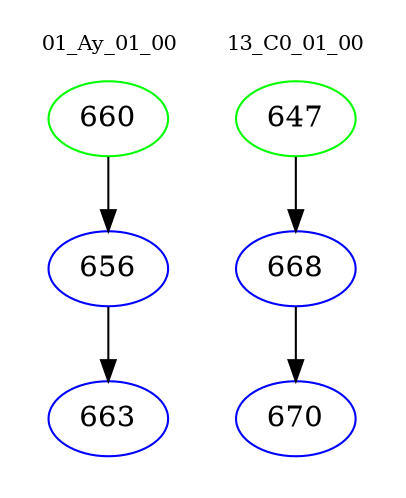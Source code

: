 digraph{
subgraph cluster_0 {
color = white
label = "01_Ay_01_00";
fontsize=10;
T0_660 [label="660", color="green"]
T0_660 -> T0_656 [color="black"]
T0_656 [label="656", color="blue"]
T0_656 -> T0_663 [color="black"]
T0_663 [label="663", color="blue"]
}
subgraph cluster_1 {
color = white
label = "13_C0_01_00";
fontsize=10;
T1_647 [label="647", color="green"]
T1_647 -> T1_668 [color="black"]
T1_668 [label="668", color="blue"]
T1_668 -> T1_670 [color="black"]
T1_670 [label="670", color="blue"]
}
}
